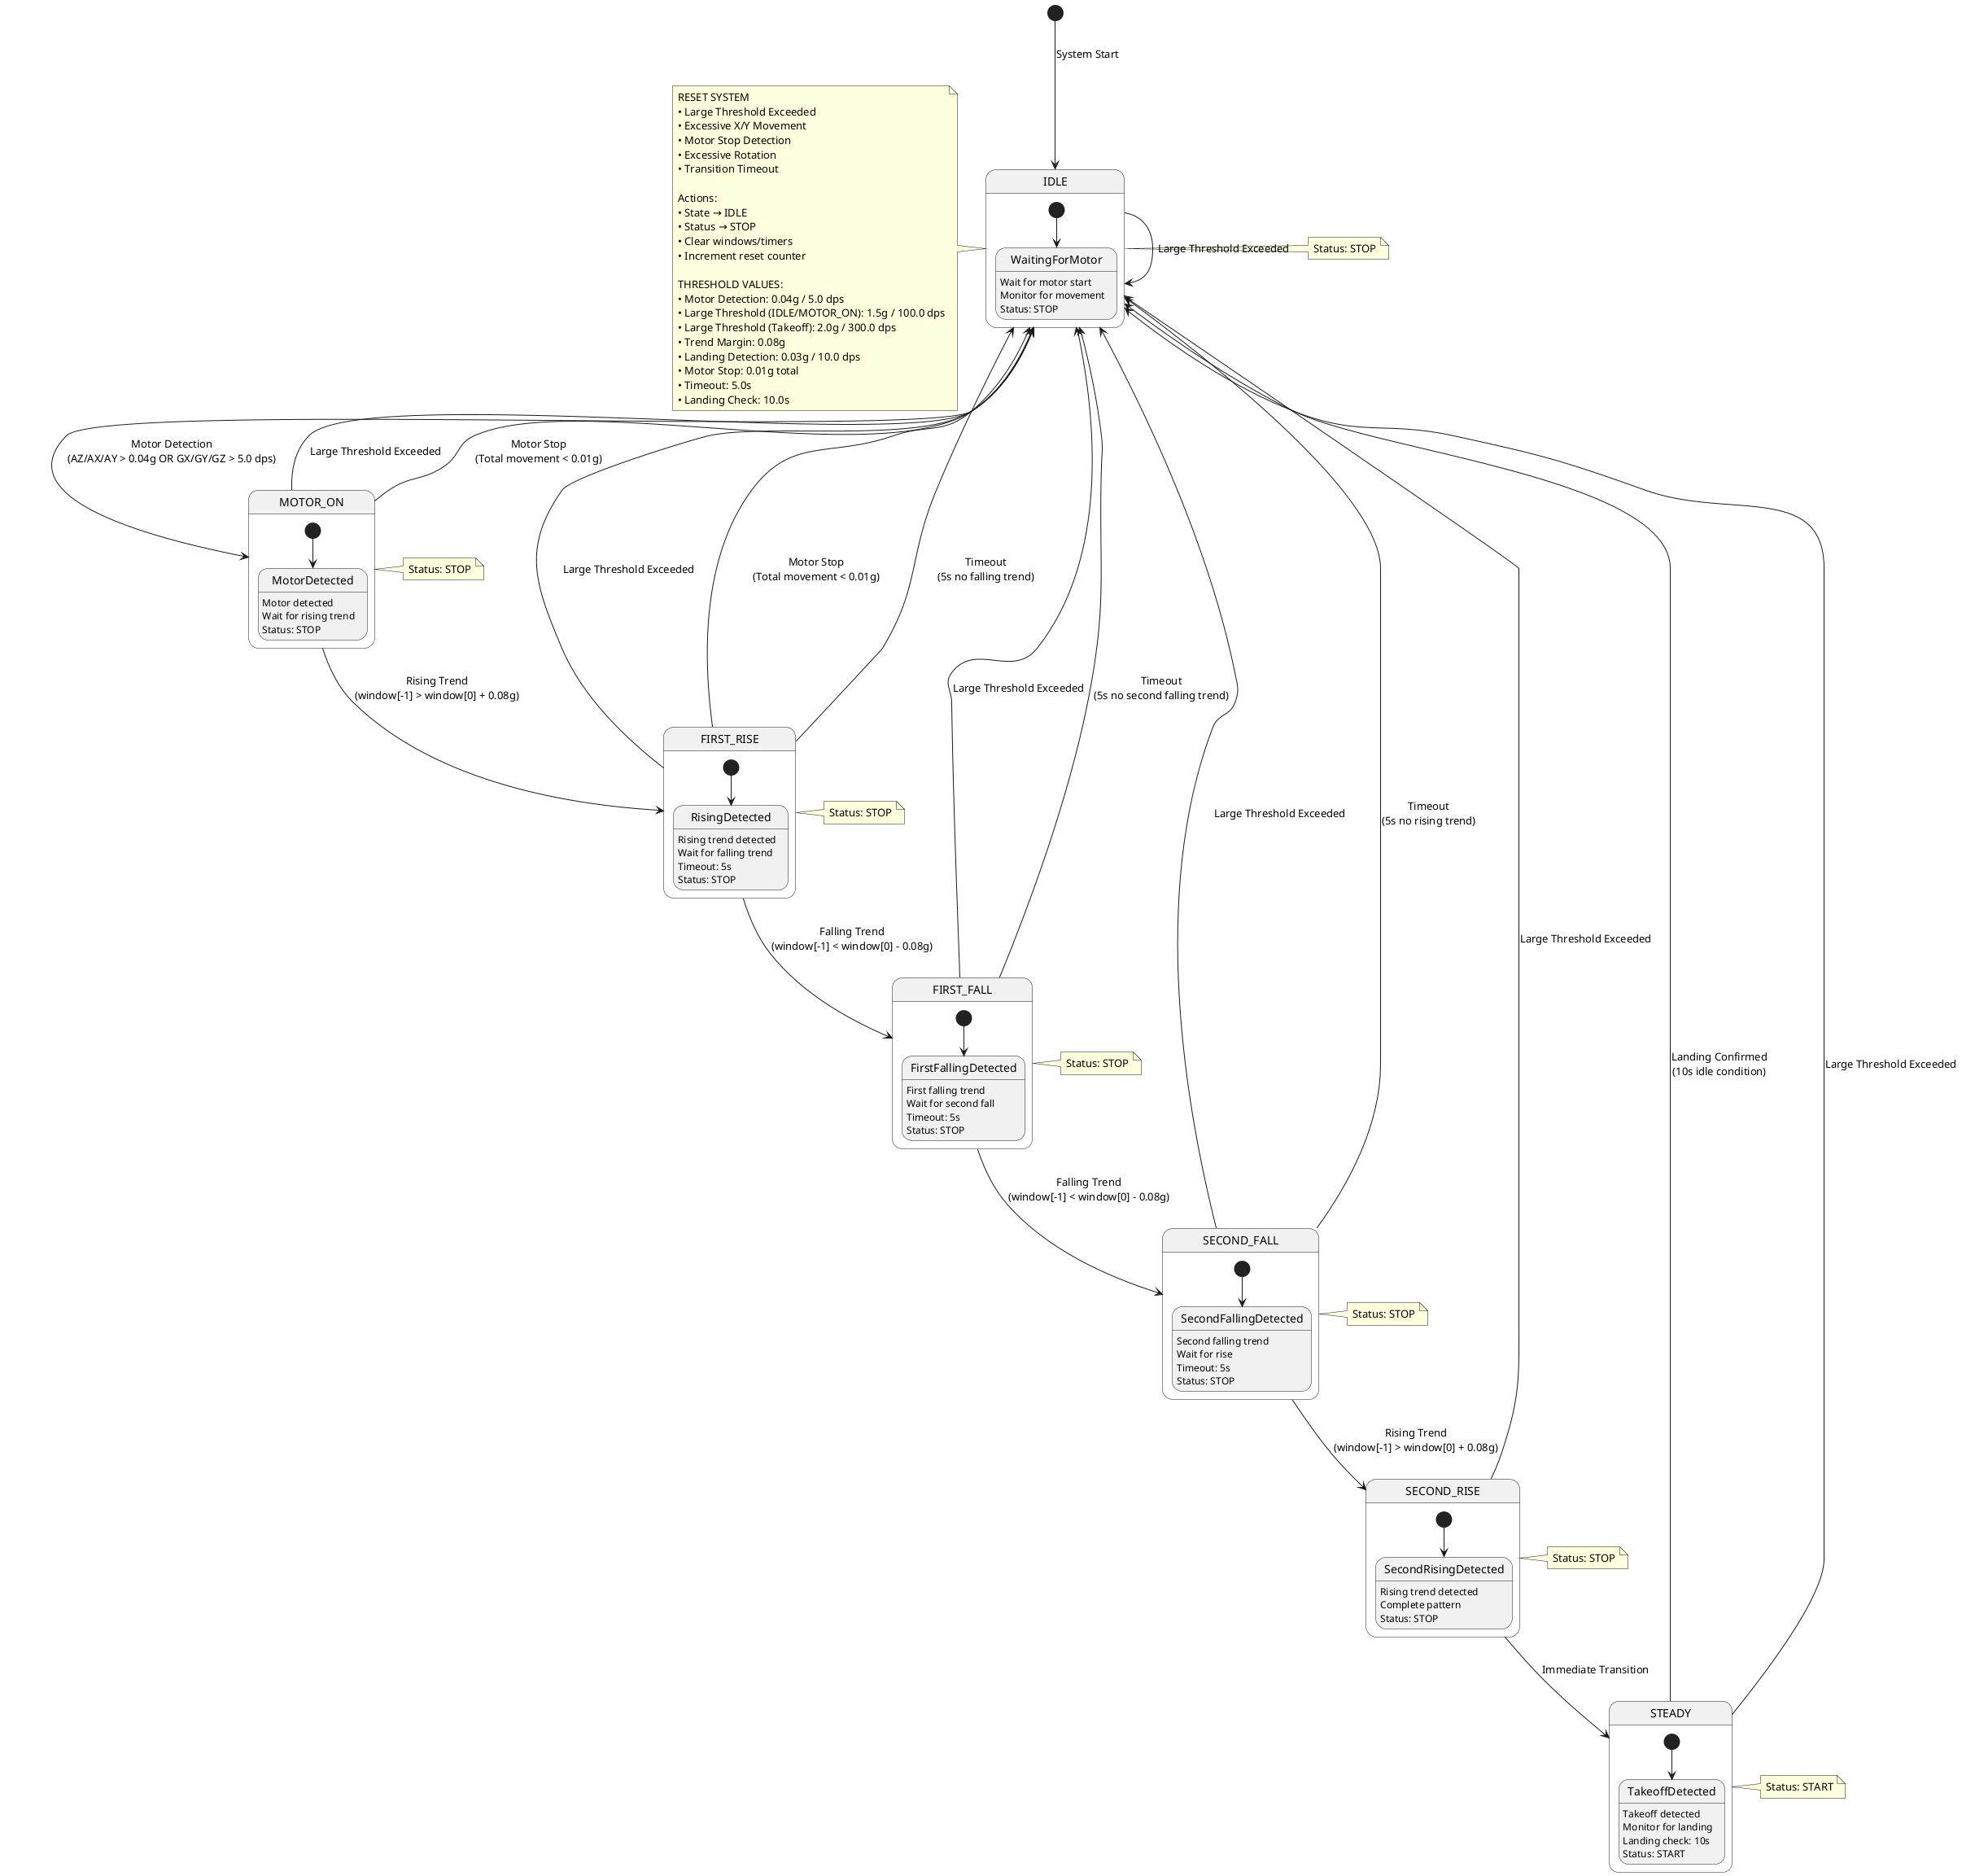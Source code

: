 @startuml Drone Takeoff Detection State Machine

[*] --> IDLE : System Start

state IDLE {
  [*] --> WaitingForMotor
  WaitingForMotor : Wait for motor start
  WaitingForMotor : Monitor for movement
  WaitingForMotor : Status: STOP
}

state MOTOR_ON {
  [*] --> MotorDetected
  MotorDetected : Motor detected
  MotorDetected : Wait for rising trend
  MotorDetected : Status: STOP
}

state FIRST_RISE {
  [*] --> RisingDetected
  RisingDetected : Rising trend detected
  RisingDetected : Wait for falling trend
  RisingDetected : Timeout: 5s
  RisingDetected : Status: STOP
}

state FIRST_FALL {
  [*] --> FirstFallingDetected
  FirstFallingDetected : First falling trend
  FirstFallingDetected : Wait for second fall
  FirstFallingDetected : Timeout: 5s
  FirstFallingDetected : Status: STOP
}

state SECOND_FALL {
  [*] --> SecondFallingDetected
  SecondFallingDetected : Second falling trend
  SecondFallingDetected : Wait for rise
  SecondFallingDetected : Timeout: 5s
  SecondFallingDetected : Status: STOP
}

state SECOND_RISE {
  [*] --> SecondRisingDetected
  SecondRisingDetected : Rising trend detected
  SecondRisingDetected : Complete pattern
  SecondRisingDetected : Status: STOP
}

state STEADY {
  [*] --> TakeoffDetected
  TakeoffDetected : Takeoff detected
  TakeoffDetected : Monitor for landing
  TakeoffDetected : Landing check: 10s
  TakeoffDetected : Status: START
}

' Main flow transitions
IDLE --> MOTOR_ON : Motor Detection\n(AZ/AX/AY > 0.04g OR GX/GY/GZ > 5.0 dps)
MOTOR_ON --> FIRST_RISE : Rising Trend\n(window[-1] > window[0] + 0.08g)
FIRST_RISE --> FIRST_FALL : Falling Trend\n(window[-1] < window[0] - 0.08g)
FIRST_FALL --> SECOND_FALL : Falling Trend\n(window[-1] < window[0] - 0.08g)
SECOND_FALL --> SECOND_RISE : Rising Trend\n(window[-1] > window[0] + 0.08g)
SECOND_RISE --> STEADY : Immediate Transition
STEADY --> IDLE : Landing Confirmed\n(10s idle condition)

' Reset conditions (all go back to IDLE)
IDLE --> IDLE : Large Threshold Exceeded
MOTOR_ON --> IDLE : Large Threshold Exceeded
FIRST_RISE --> IDLE : Large Threshold Exceeded
FIRST_FALL --> IDLE : Large Threshold Exceeded
SECOND_FALL --> IDLE : Large Threshold Exceeded
SECOND_RISE --> IDLE : Large Threshold Exceeded
STEADY --> IDLE : Large Threshold Exceeded

' Additional reset conditions
MOTOR_ON --> IDLE : Motor Stop\n(Total movement < 0.01g)
FIRST_RISE --> IDLE : Motor Stop\n(Total movement < 0.01g)
FIRST_RISE --> IDLE : Timeout\n(5s no falling trend)
FIRST_FALL --> IDLE : Timeout\n(5s no second falling trend)
SECOND_FALL --> IDLE : Timeout\n(5s no rising trend)

' Status annotations
note right of IDLE : Status: STOP
note right of MOTOR_ON : Status: STOP
note right of FIRST_RISE : Status: STOP
note right of FIRST_FALL : Status: STOP
note right of SECOND_FALL : Status: STOP
note right of SECOND_RISE : Status: STOP
note right of STEADY : Status: START

' Combined reset system note
note left of IDLE
    RESET SYSTEM
    • Large Threshold Exceeded
    • Excessive X/Y Movement
    • Motor Stop Detection
    • Excessive Rotation
    • Transition Timeout
    
    Actions:
    • State → IDLE
    • Status → STOP
    • Clear windows/timers
    • Increment reset counter
    
    THRESHOLD VALUES:
    • Motor Detection: 0.04g / 5.0 dps
    • Large Threshold (IDLE/MOTOR_ON): 1.5g / 100.0 dps
    • Large Threshold (Takeoff): 2.0g / 300.0 dps
    • Trend Margin: 0.08g
    • Landing Detection: 0.03g / 10.0 dps
    • Motor Stop: 0.01g total
    • Timeout: 5.0s
    • Landing Check: 10.0s
end note

@enduml 